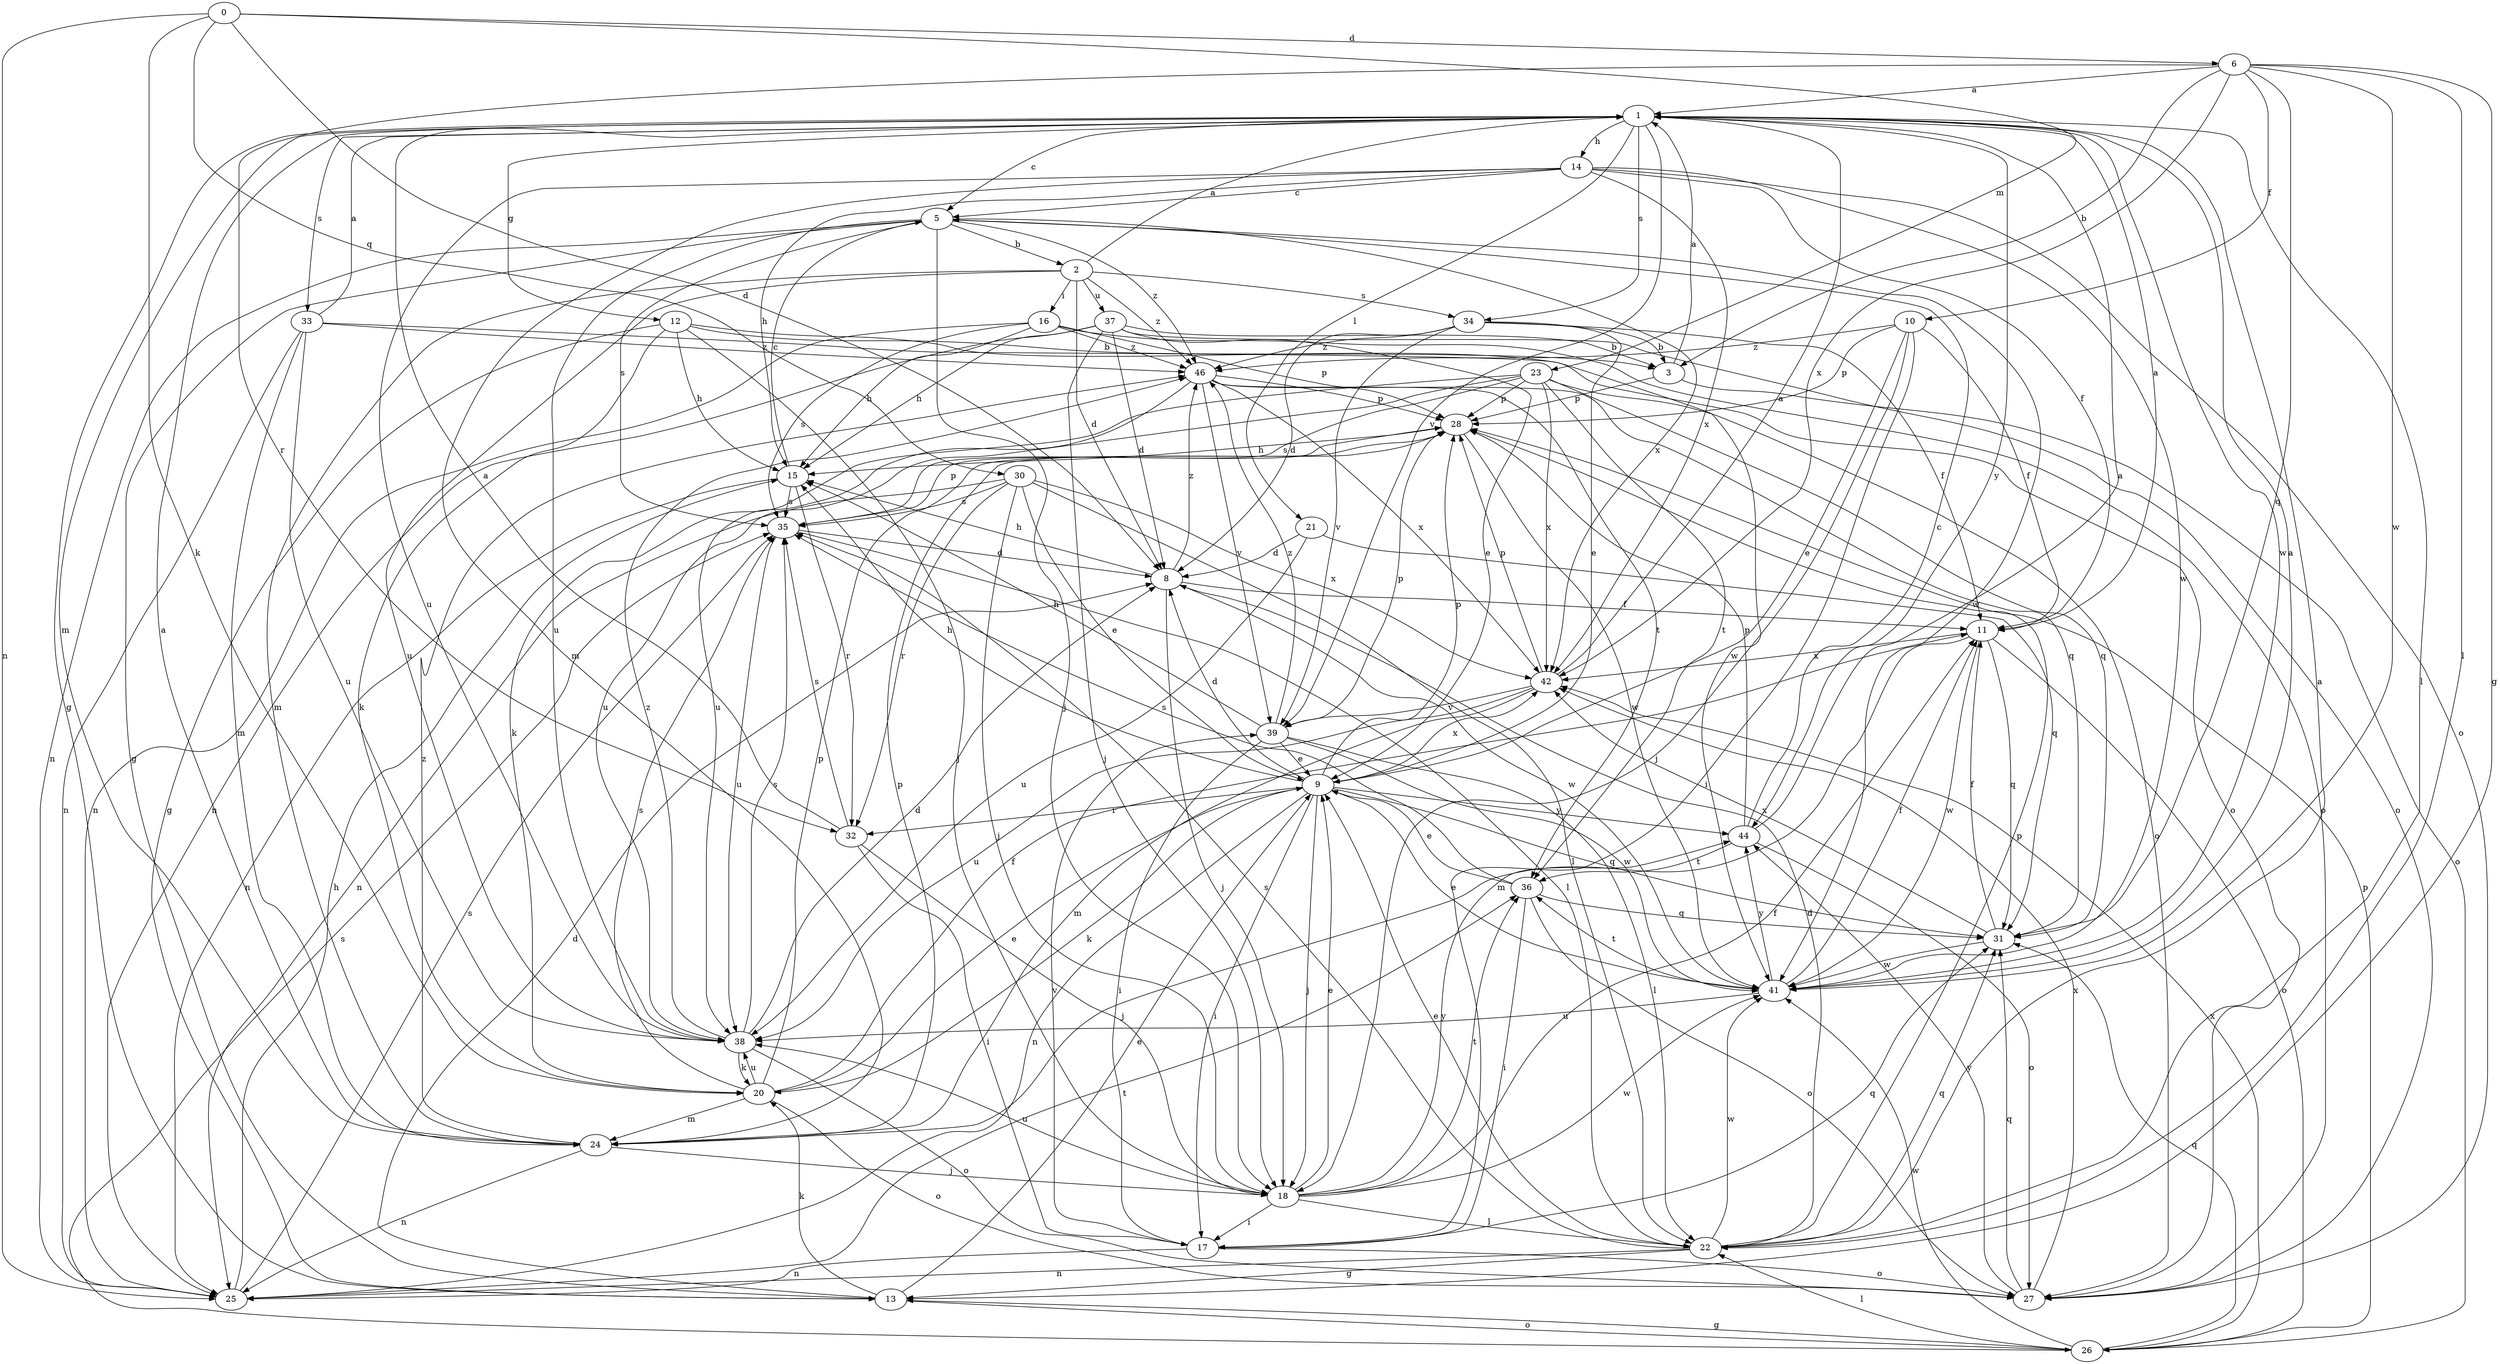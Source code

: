 strict digraph  {
0;
1;
2;
3;
5;
6;
8;
9;
10;
11;
12;
13;
14;
15;
16;
17;
18;
20;
21;
22;
23;
24;
25;
26;
27;
28;
30;
31;
32;
33;
34;
35;
36;
37;
38;
39;
41;
42;
44;
46;
0 -> 6  [label=d];
0 -> 8  [label=d];
0 -> 20  [label=k];
0 -> 23  [label=m];
0 -> 25  [label=n];
0 -> 30  [label=q];
1 -> 5  [label=c];
1 -> 12  [label=g];
1 -> 13  [label=g];
1 -> 14  [label=h];
1 -> 21  [label=l];
1 -> 22  [label=l];
1 -> 24  [label=m];
1 -> 33  [label=s];
1 -> 34  [label=s];
1 -> 39  [label=v];
1 -> 41  [label=w];
1 -> 44  [label=y];
2 -> 1  [label=a];
2 -> 8  [label=d];
2 -> 16  [label=i];
2 -> 24  [label=m];
2 -> 34  [label=s];
2 -> 37  [label=u];
2 -> 38  [label=u];
2 -> 46  [label=z];
3 -> 1  [label=a];
3 -> 26  [label=o];
3 -> 28  [label=p];
5 -> 2  [label=b];
5 -> 13  [label=g];
5 -> 18  [label=j];
5 -> 25  [label=n];
5 -> 35  [label=s];
5 -> 38  [label=u];
5 -> 41  [label=w];
5 -> 42  [label=x];
5 -> 46  [label=z];
6 -> 1  [label=a];
6 -> 3  [label=b];
6 -> 10  [label=f];
6 -> 13  [label=g];
6 -> 22  [label=l];
6 -> 31  [label=q];
6 -> 32  [label=r];
6 -> 41  [label=w];
6 -> 42  [label=x];
8 -> 11  [label=f];
8 -> 15  [label=h];
8 -> 18  [label=j];
8 -> 41  [label=w];
8 -> 46  [label=z];
9 -> 8  [label=d];
9 -> 15  [label=h];
9 -> 17  [label=i];
9 -> 18  [label=j];
9 -> 20  [label=k];
9 -> 25  [label=n];
9 -> 28  [label=p];
9 -> 31  [label=q];
9 -> 32  [label=r];
9 -> 42  [label=x];
9 -> 44  [label=y];
10 -> 9  [label=e];
10 -> 11  [label=f];
10 -> 17  [label=i];
10 -> 18  [label=j];
10 -> 28  [label=p];
10 -> 46  [label=z];
11 -> 1  [label=a];
11 -> 24  [label=m];
11 -> 26  [label=o];
11 -> 31  [label=q];
11 -> 41  [label=w];
11 -> 42  [label=x];
12 -> 3  [label=b];
12 -> 13  [label=g];
12 -> 15  [label=h];
12 -> 18  [label=j];
12 -> 20  [label=k];
12 -> 41  [label=w];
13 -> 8  [label=d];
13 -> 9  [label=e];
13 -> 20  [label=k];
13 -> 26  [label=o];
14 -> 5  [label=c];
14 -> 11  [label=f];
14 -> 15  [label=h];
14 -> 24  [label=m];
14 -> 27  [label=o];
14 -> 38  [label=u];
14 -> 41  [label=w];
14 -> 42  [label=x];
15 -> 5  [label=c];
15 -> 25  [label=n];
15 -> 32  [label=r];
15 -> 35  [label=s];
16 -> 15  [label=h];
16 -> 25  [label=n];
16 -> 27  [label=o];
16 -> 28  [label=p];
16 -> 35  [label=s];
16 -> 46  [label=z];
17 -> 25  [label=n];
17 -> 27  [label=o];
17 -> 31  [label=q];
17 -> 39  [label=v];
18 -> 9  [label=e];
18 -> 11  [label=f];
18 -> 17  [label=i];
18 -> 22  [label=l];
18 -> 36  [label=t];
18 -> 38  [label=u];
18 -> 41  [label=w];
18 -> 44  [label=y];
20 -> 9  [label=e];
20 -> 11  [label=f];
20 -> 24  [label=m];
20 -> 27  [label=o];
20 -> 28  [label=p];
20 -> 35  [label=s];
20 -> 38  [label=u];
21 -> 8  [label=d];
21 -> 31  [label=q];
21 -> 38  [label=u];
22 -> 1  [label=a];
22 -> 8  [label=d];
22 -> 9  [label=e];
22 -> 13  [label=g];
22 -> 25  [label=n];
22 -> 28  [label=p];
22 -> 31  [label=q];
22 -> 35  [label=s];
22 -> 41  [label=w];
23 -> 20  [label=k];
23 -> 27  [label=o];
23 -> 28  [label=p];
23 -> 31  [label=q];
23 -> 35  [label=s];
23 -> 36  [label=t];
23 -> 38  [label=u];
23 -> 42  [label=x];
24 -> 1  [label=a];
24 -> 18  [label=j];
24 -> 25  [label=n];
24 -> 28  [label=p];
24 -> 46  [label=z];
25 -> 15  [label=h];
25 -> 35  [label=s];
25 -> 36  [label=t];
26 -> 13  [label=g];
26 -> 22  [label=l];
26 -> 28  [label=p];
26 -> 31  [label=q];
26 -> 35  [label=s];
26 -> 41  [label=w];
26 -> 42  [label=x];
27 -> 31  [label=q];
27 -> 42  [label=x];
27 -> 44  [label=y];
28 -> 15  [label=h];
28 -> 41  [label=w];
30 -> 9  [label=e];
30 -> 18  [label=j];
30 -> 22  [label=l];
30 -> 25  [label=n];
30 -> 32  [label=r];
30 -> 35  [label=s];
30 -> 42  [label=x];
31 -> 11  [label=f];
31 -> 41  [label=w];
31 -> 42  [label=x];
32 -> 1  [label=a];
32 -> 17  [label=i];
32 -> 18  [label=j];
32 -> 35  [label=s];
33 -> 1  [label=a];
33 -> 24  [label=m];
33 -> 25  [label=n];
33 -> 27  [label=o];
33 -> 38  [label=u];
33 -> 46  [label=z];
34 -> 3  [label=b];
34 -> 8  [label=d];
34 -> 9  [label=e];
34 -> 11  [label=f];
34 -> 39  [label=v];
34 -> 46  [label=z];
35 -> 8  [label=d];
35 -> 22  [label=l];
35 -> 28  [label=p];
35 -> 38  [label=u];
36 -> 9  [label=e];
36 -> 17  [label=i];
36 -> 27  [label=o];
36 -> 31  [label=q];
36 -> 35  [label=s];
37 -> 3  [label=b];
37 -> 8  [label=d];
37 -> 9  [label=e];
37 -> 15  [label=h];
37 -> 18  [label=j];
37 -> 25  [label=n];
37 -> 27  [label=o];
38 -> 8  [label=d];
38 -> 20  [label=k];
38 -> 27  [label=o];
38 -> 35  [label=s];
38 -> 46  [label=z];
39 -> 9  [label=e];
39 -> 15  [label=h];
39 -> 17  [label=i];
39 -> 22  [label=l];
39 -> 28  [label=p];
39 -> 41  [label=w];
39 -> 46  [label=z];
41 -> 1  [label=a];
41 -> 9  [label=e];
41 -> 11  [label=f];
41 -> 36  [label=t];
41 -> 38  [label=u];
41 -> 44  [label=y];
42 -> 1  [label=a];
42 -> 24  [label=m];
42 -> 28  [label=p];
42 -> 38  [label=u];
42 -> 39  [label=v];
44 -> 1  [label=a];
44 -> 5  [label=c];
44 -> 27  [label=o];
44 -> 28  [label=p];
44 -> 36  [label=t];
46 -> 28  [label=p];
46 -> 31  [label=q];
46 -> 36  [label=t];
46 -> 38  [label=u];
46 -> 39  [label=v];
46 -> 42  [label=x];
}
